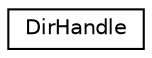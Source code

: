 digraph "Graphical Class Hierarchy"
{
 // LATEX_PDF_SIZE
  edge [fontname="Helvetica",fontsize="10",labelfontname="Helvetica",labelfontsize="10"];
  node [fontname="Helvetica",fontsize="10",shape=record];
  rankdir="LR";
  Node0 [label="DirHandle",height=0.2,width=0.4,color="black", fillcolor="white", style="filled",URL="$classmbed_1_1_dir_handle.html",tooltip=" "];
}
